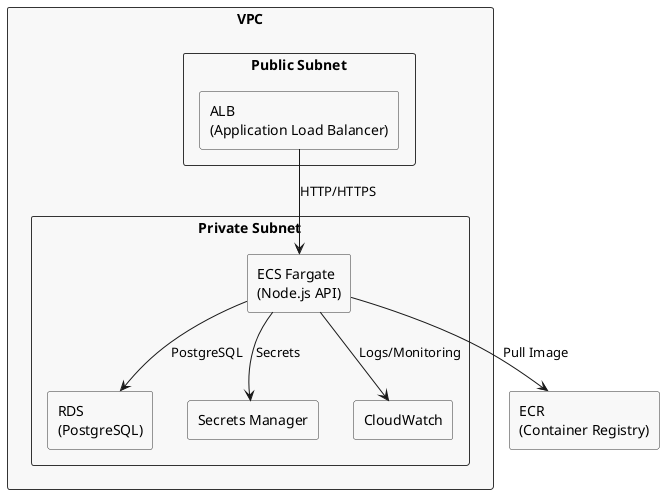 @startuml
skinparam rectangle {
  BackgroundColor #f8f8f8
  BorderColor #333
}

rectangle "VPC" {
  rectangle "Public Subnet" {
    rectangle "ALB\n(Application Load Balancer)" as alb
  }
  rectangle "Private Subnet" {
    rectangle "ECS Fargate\n(Node.js API)" as ecs
    rectangle "RDS\n(PostgreSQL)" as rds
    rectangle "Secrets Manager" as secrets
    rectangle "CloudWatch" as cloudwatch
  }
}

rectangle "ECR\n(Container Registry)" as ecr

alb --> ecs : HTTP/HTTPS
ecs --> rds : PostgreSQL
ecs --> secrets : Secrets
ecs --> cloudwatch : Logs/Monitoring
ecs --> ecr : Pull Image

@enduml
